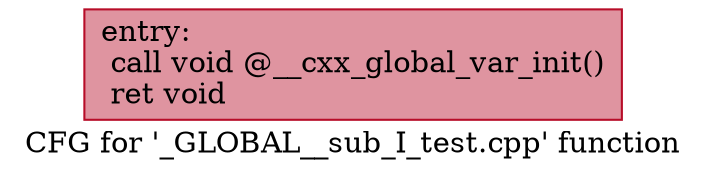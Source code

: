 digraph "CFG for '_GLOBAL__sub_I_test.cpp' function" {
	label="CFG for '_GLOBAL__sub_I_test.cpp' function";

	Node0x55a1da05f820 [shape=record,color="#b70d28ff", style=filled, fillcolor="#b70d2870",label="{entry:\l  call void @__cxx_global_var_init()\l  ret void\l}"];
}
